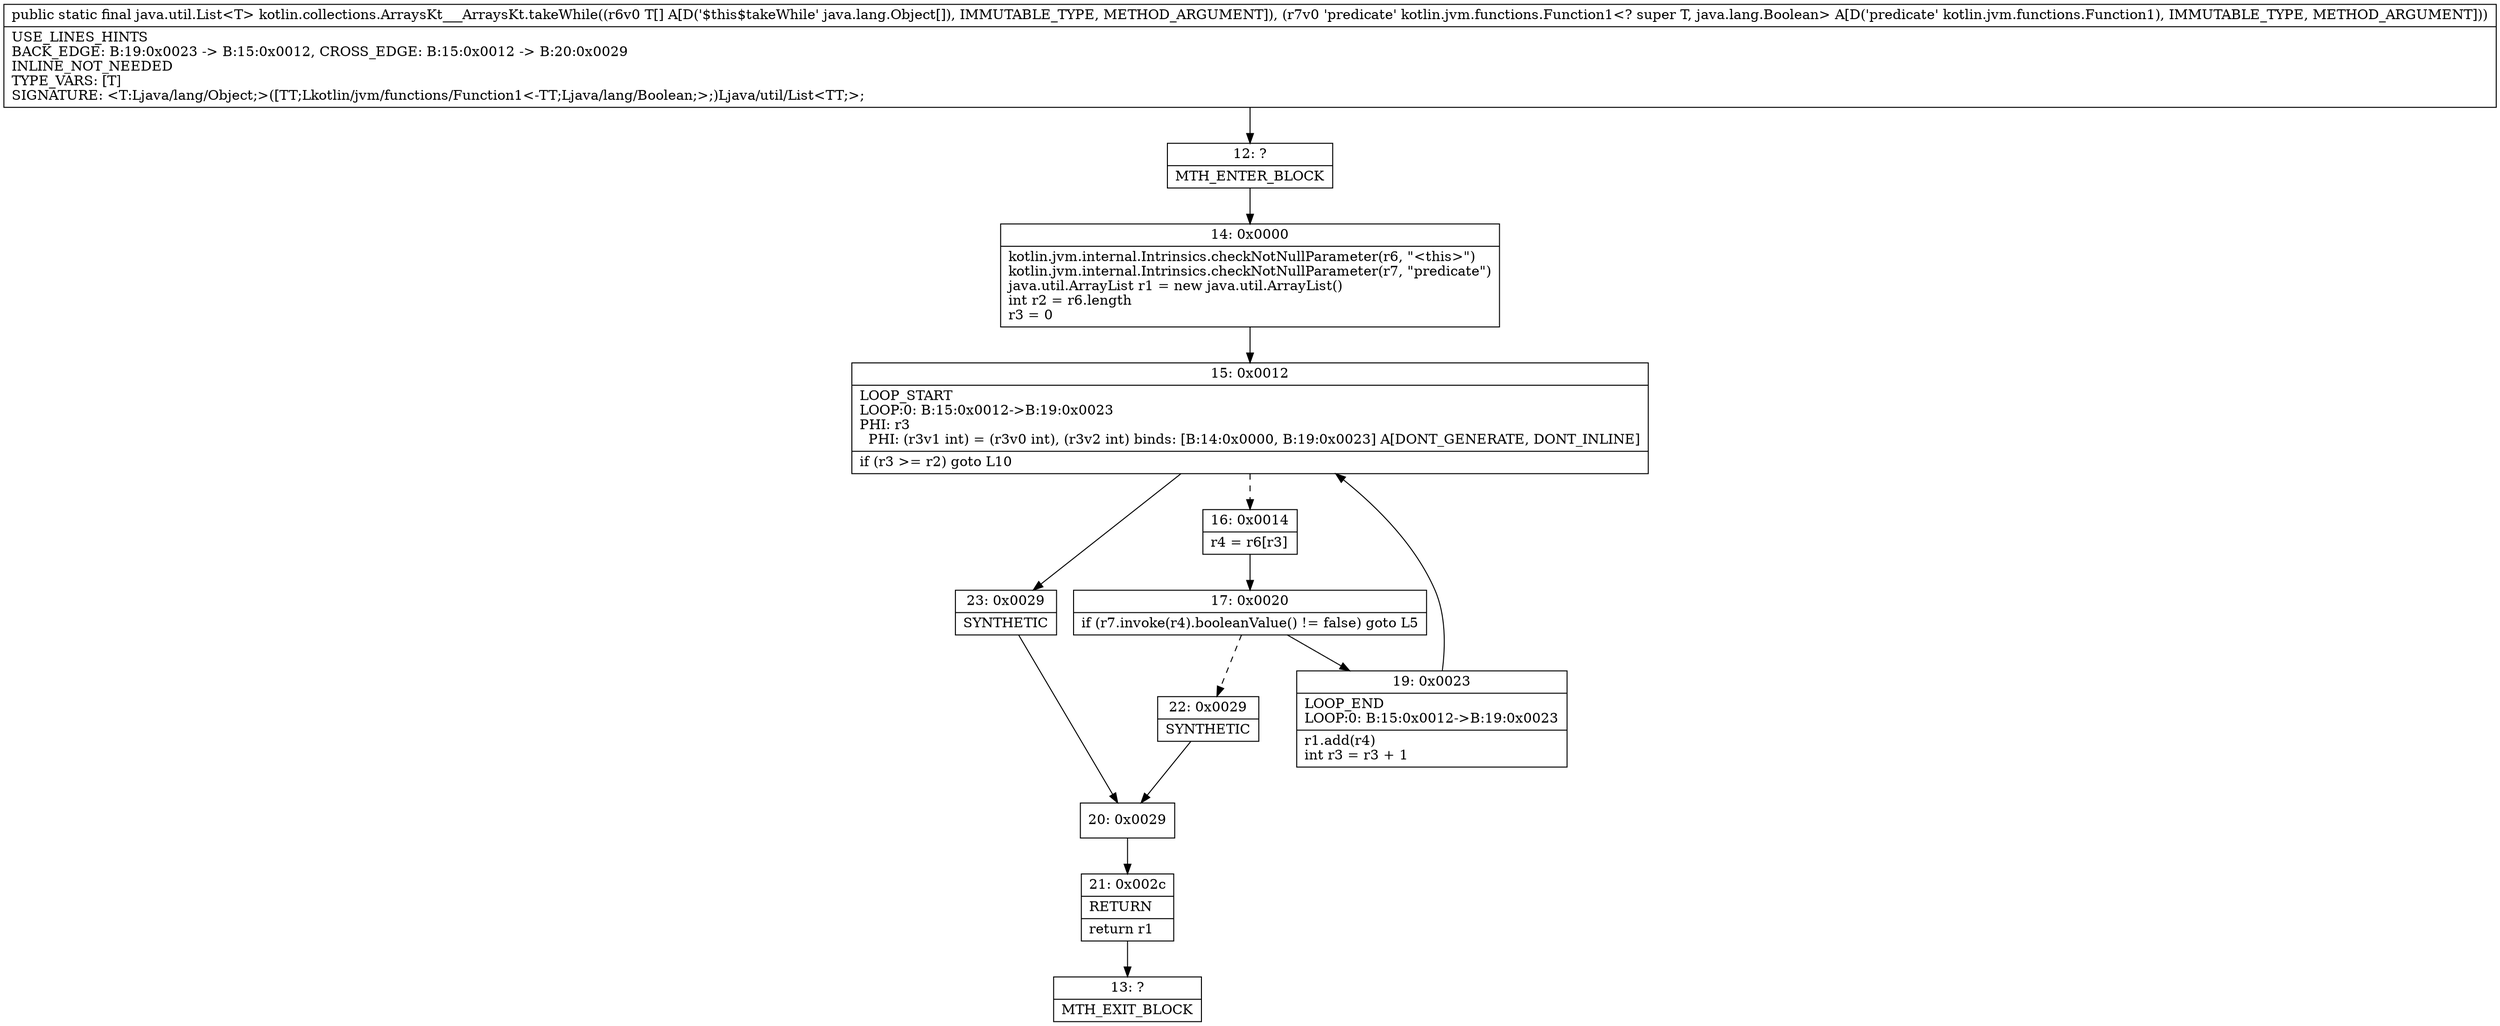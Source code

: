 digraph "CFG forkotlin.collections.ArraysKt___ArraysKt.takeWhile([Ljava\/lang\/Object;Lkotlin\/jvm\/functions\/Function1;)Ljava\/util\/List;" {
Node_12 [shape=record,label="{12\:\ ?|MTH_ENTER_BLOCK\l}"];
Node_14 [shape=record,label="{14\:\ 0x0000|kotlin.jvm.internal.Intrinsics.checkNotNullParameter(r6, \"\<this\>\")\lkotlin.jvm.internal.Intrinsics.checkNotNullParameter(r7, \"predicate\")\ljava.util.ArrayList r1 = new java.util.ArrayList()\lint r2 = r6.length\lr3 = 0\l}"];
Node_15 [shape=record,label="{15\:\ 0x0012|LOOP_START\lLOOP:0: B:15:0x0012\-\>B:19:0x0023\lPHI: r3 \l  PHI: (r3v1 int) = (r3v0 int), (r3v2 int) binds: [B:14:0x0000, B:19:0x0023] A[DONT_GENERATE, DONT_INLINE]\l|if (r3 \>= r2) goto L10\l}"];
Node_16 [shape=record,label="{16\:\ 0x0014|r4 = r6[r3]\l}"];
Node_17 [shape=record,label="{17\:\ 0x0020|if (r7.invoke(r4).booleanValue() != false) goto L5\l}"];
Node_19 [shape=record,label="{19\:\ 0x0023|LOOP_END\lLOOP:0: B:15:0x0012\-\>B:19:0x0023\l|r1.add(r4)\lint r3 = r3 + 1\l}"];
Node_22 [shape=record,label="{22\:\ 0x0029|SYNTHETIC\l}"];
Node_20 [shape=record,label="{20\:\ 0x0029}"];
Node_21 [shape=record,label="{21\:\ 0x002c|RETURN\l|return r1\l}"];
Node_13 [shape=record,label="{13\:\ ?|MTH_EXIT_BLOCK\l}"];
Node_23 [shape=record,label="{23\:\ 0x0029|SYNTHETIC\l}"];
MethodNode[shape=record,label="{public static final java.util.List\<T\> kotlin.collections.ArraysKt___ArraysKt.takeWhile((r6v0 T[] A[D('$this$takeWhile' java.lang.Object[]), IMMUTABLE_TYPE, METHOD_ARGUMENT]), (r7v0 'predicate' kotlin.jvm.functions.Function1\<? super T, java.lang.Boolean\> A[D('predicate' kotlin.jvm.functions.Function1), IMMUTABLE_TYPE, METHOD_ARGUMENT]))  | USE_LINES_HINTS\lBACK_EDGE: B:19:0x0023 \-\> B:15:0x0012, CROSS_EDGE: B:15:0x0012 \-\> B:20:0x0029\lINLINE_NOT_NEEDED\lTYPE_VARS: [T]\lSIGNATURE: \<T:Ljava\/lang\/Object;\>([TT;Lkotlin\/jvm\/functions\/Function1\<\-TT;Ljava\/lang\/Boolean;\>;)Ljava\/util\/List\<TT;\>;\l}"];
MethodNode -> Node_12;Node_12 -> Node_14;
Node_14 -> Node_15;
Node_15 -> Node_16[style=dashed];
Node_15 -> Node_23;
Node_16 -> Node_17;
Node_17 -> Node_19;
Node_17 -> Node_22[style=dashed];
Node_19 -> Node_15;
Node_22 -> Node_20;
Node_20 -> Node_21;
Node_21 -> Node_13;
Node_23 -> Node_20;
}

